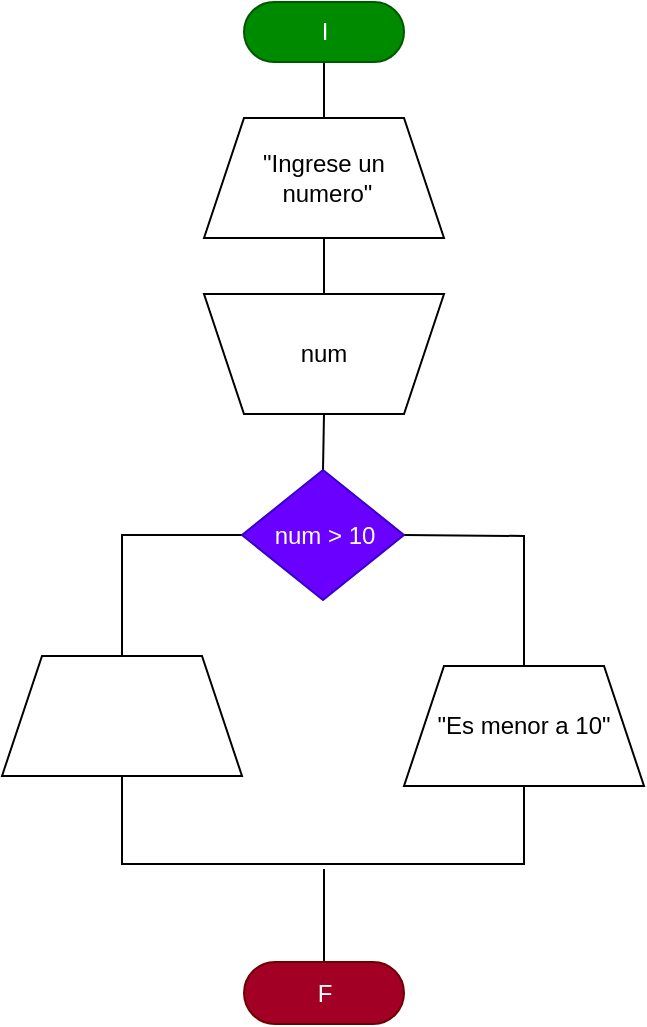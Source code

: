 <mxfile>
    <diagram id="DPuajZtpDuZrg7UUiV0v" name="Page-1">
        <mxGraphModel dx="784" dy="532" grid="0" gridSize="10" guides="1" tooltips="1" connect="1" arrows="1" fold="1" page="1" pageScale="1" pageWidth="583" pageHeight="827" math="0" shadow="0">
            <root>
                <mxCell id="0"/>
                <mxCell id="1" parent="0"/>
                <mxCell id="9" style="edgeStyle=none;html=1;exitX=0.5;exitY=0.5;exitDx=0;exitDy=15;exitPerimeter=0;entryX=0.5;entryY=0;entryDx=0;entryDy=0;endArrow=none;endFill=0;" edge="1" parent="1" source="2" target="3">
                    <mxGeometry relative="1" as="geometry"/>
                </mxCell>
                <mxCell id="2" value="I" style="html=1;dashed=0;whitespace=wrap;shape=mxgraph.dfd.start;fillColor=#008a00;fontColor=#ffffff;strokeColor=#005700;gradientColor=none;" vertex="1" parent="1">
                    <mxGeometry x="252" y="27" width="80" height="30" as="geometry"/>
                </mxCell>
                <mxCell id="10" style="edgeStyle=none;html=1;exitX=0.5;exitY=1;exitDx=0;exitDy=0;entryX=0.5;entryY=1;entryDx=0;entryDy=0;endArrow=none;endFill=0;" edge="1" parent="1" source="3" target="4">
                    <mxGeometry relative="1" as="geometry"/>
                </mxCell>
                <mxCell id="3" value="&quot;Ingrese un&lt;br&gt;&amp;nbsp;numero&quot;" style="shape=trapezoid;perimeter=trapezoidPerimeter;whiteSpace=wrap;html=1;fixedSize=1;direction=east;" vertex="1" parent="1">
                    <mxGeometry x="232" y="85" width="120" height="60" as="geometry"/>
                </mxCell>
                <mxCell id="11" style="edgeStyle=none;html=1;exitX=0.5;exitY=0;exitDx=0;exitDy=0;entryX=0.5;entryY=0;entryDx=0;entryDy=0;endArrow=none;endFill=0;" edge="1" parent="1" source="4" target="5">
                    <mxGeometry relative="1" as="geometry"/>
                </mxCell>
                <mxCell id="4" value="num" style="shape=trapezoid;perimeter=trapezoidPerimeter;whiteSpace=wrap;html=1;fixedSize=1;direction=west;" vertex="1" parent="1">
                    <mxGeometry x="232" y="173" width="120" height="60" as="geometry"/>
                </mxCell>
                <mxCell id="12" style="edgeStyle=none;html=1;exitX=1;exitY=0.5;exitDx=0;exitDy=0;entryX=0.5;entryY=0;entryDx=0;entryDy=0;endArrow=none;endFill=0;rounded=0;" edge="1" parent="1" source="5" target="7">
                    <mxGeometry relative="1" as="geometry">
                        <Array as="points">
                            <mxPoint x="392" y="294"/>
                        </Array>
                    </mxGeometry>
                </mxCell>
                <mxCell id="13" style="edgeStyle=orthogonalEdgeStyle;html=1;exitX=0;exitY=0.5;exitDx=0;exitDy=0;entryX=0.5;entryY=0;entryDx=0;entryDy=0;strokeColor=default;endArrow=none;endFill=0;rounded=0;" edge="1" parent="1" source="5" target="8">
                    <mxGeometry relative="1" as="geometry"/>
                </mxCell>
                <mxCell id="5" value="num &amp;gt; 10" style="shape=rhombus;html=1;dashed=0;whitespace=wrap;perimeter=rhombusPerimeter;fillColor=#6a00ff;fontColor=#ffffff;strokeColor=#3700CC;" vertex="1" parent="1">
                    <mxGeometry x="251" y="261" width="81" height="65" as="geometry"/>
                </mxCell>
                <mxCell id="7" value="&quot;Es menor a 10&quot;" style="shape=trapezoid;perimeter=trapezoidPerimeter;whiteSpace=wrap;html=1;fixedSize=1;" vertex="1" parent="1">
                    <mxGeometry x="332" y="359" width="120" height="60" as="geometry"/>
                </mxCell>
                <mxCell id="15" style="edgeStyle=orthogonalEdgeStyle;html=1;exitX=0.5;exitY=1;exitDx=0;exitDy=0;entryX=0.5;entryY=1;entryDx=0;entryDy=0;strokeColor=default;fontColor=#FFFFFF;endArrow=none;endFill=0;rounded=0;" edge="1" parent="1" source="8" target="7">
                    <mxGeometry relative="1" as="geometry">
                        <Array as="points">
                            <mxPoint x="191" y="458"/>
                            <mxPoint x="392" y="458"/>
                        </Array>
                    </mxGeometry>
                </mxCell>
                <mxCell id="8" value="&lt;font color=&quot;#ffffff&quot;&gt;&quot;&lt;span style=&quot;text-align: start; background-color: initial;&quot;&gt;Es mayor a 10&quot;&lt;/span&gt;&lt;/font&gt;" style="shape=trapezoid;perimeter=trapezoidPerimeter;whiteSpace=wrap;html=1;fixedSize=1;" vertex="1" parent="1">
                    <mxGeometry x="131" y="354" width="120" height="60" as="geometry"/>
                </mxCell>
                <mxCell id="17" style="edgeStyle=orthogonalEdgeStyle;html=1;exitX=0.5;exitY=0.5;exitDx=0;exitDy=-15.5;exitPerimeter=0;strokeColor=default;fontColor=#FFFFFF;endArrow=none;endFill=0;" edge="1" parent="1" source="16">
                    <mxGeometry relative="1" as="geometry">
                        <mxPoint x="292" y="460.5" as="targetPoint"/>
                    </mxGeometry>
                </mxCell>
                <mxCell id="16" value="F" style="html=1;dashed=0;whitespace=wrap;shape=mxgraph.dfd.start;fontColor=#ffffff;fillColor=#a20025;strokeColor=#6F0000;" vertex="1" parent="1">
                    <mxGeometry x="252" y="507" width="80" height="31" as="geometry"/>
                </mxCell>
            </root>
        </mxGraphModel>
    </diagram>
</mxfile>